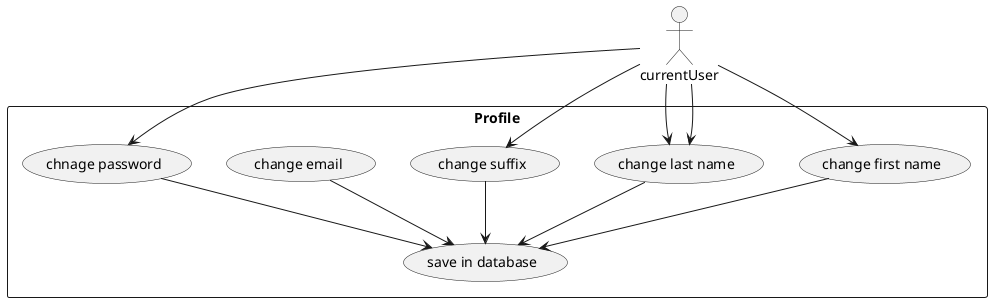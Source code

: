@startuml

actor "currentUser" as curr

rectangle "Profile" {
  usecase "change first name" as UC1
  usecase "change last name" as UC2
  usecase "change suffix" as UC3
  usecase "change email" as UC4
  usecase "chnage password" as UC5
  usecase "save in database" as UC6
}

curr --> UC1
curr --> UC2
curr --> UC3
curr --> UC2
curr --> UC5

UC1 --> UC6 <<includes>>
UC2 --> UC6 <<includes>>
UC3 --> UC6 <<includes>>
UC4 --> UC6 <<includes>>
UC5 --> UC6 <<includes>>

@enduml